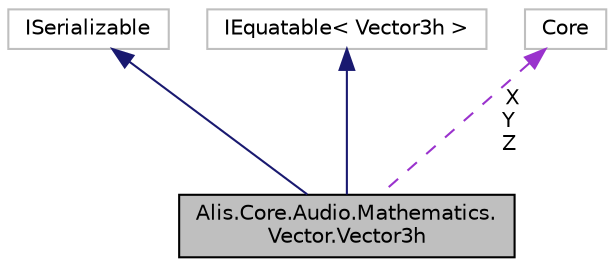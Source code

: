 digraph "Alis.Core.Audio.Mathematics.Vector.Vector3h"
{
 // LATEX_PDF_SIZE
  edge [fontname="Helvetica",fontsize="10",labelfontname="Helvetica",labelfontsize="10"];
  node [fontname="Helvetica",fontsize="10",shape=record];
  Node1 [label="Alis.Core.Audio.Mathematics.\lVector.Vector3h",height=0.2,width=0.4,color="black", fillcolor="grey75", style="filled", fontcolor="black",tooltip="3-component Vector of the Half type. Occupies 6 Byte total."];
  Node2 -> Node1 [dir="back",color="midnightblue",fontsize="10",style="solid",fontname="Helvetica"];
  Node2 [label="ISerializable",height=0.2,width=0.4,color="grey75", fillcolor="white", style="filled",tooltip=" "];
  Node3 -> Node1 [dir="back",color="midnightblue",fontsize="10",style="solid",fontname="Helvetica"];
  Node3 [label="IEquatable\< Vector3h \>",height=0.2,width=0.4,color="grey75", fillcolor="white", style="filled",tooltip=" "];
  Node4 -> Node1 [dir="back",color="darkorchid3",fontsize="10",style="dashed",label=" X\nY\nZ" ,fontname="Helvetica"];
  Node4 [label="Core",height=0.2,width=0.4,color="grey75", fillcolor="white", style="filled",tooltip=" "];
}
